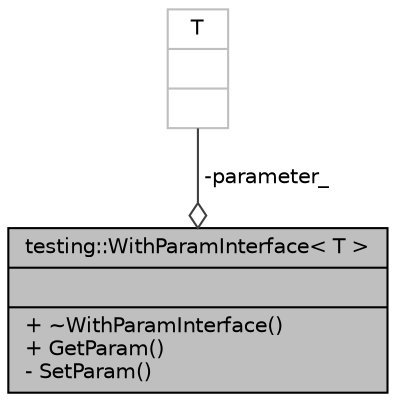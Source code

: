 digraph "testing::WithParamInterface&lt; T &gt;"
{
 // LATEX_PDF_SIZE
  bgcolor="transparent";
  edge [fontname="Helvetica",fontsize="10",labelfontname="Helvetica",labelfontsize="10"];
  node [fontname="Helvetica",fontsize="10",shape=record];
  Node1 [label="{testing::WithParamInterface\< T \>\n||+ ~WithParamInterface()\l+ GetParam()\l- SetParam()\l}",height=0.2,width=0.4,color="black", fillcolor="grey75", style="filled", fontcolor="black",tooltip=" "];
  Node2 -> Node1 [color="grey25",fontsize="10",style="solid",label=" -parameter_" ,arrowhead="odiamond",fontname="Helvetica"];
  Node2 [label="{T\n||}",height=0.2,width=0.4,color="grey75",tooltip=" "];
}
